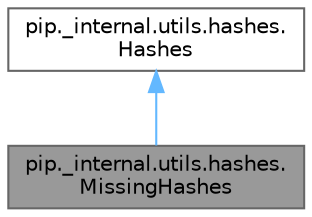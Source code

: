 digraph "pip._internal.utils.hashes.MissingHashes"
{
 // LATEX_PDF_SIZE
  bgcolor="transparent";
  edge [fontname=Helvetica,fontsize=10,labelfontname=Helvetica,labelfontsize=10];
  node [fontname=Helvetica,fontsize=10,shape=box,height=0.2,width=0.4];
  Node1 [id="Node000001",label="pip._internal.utils.hashes.\lMissingHashes",height=0.2,width=0.4,color="gray40", fillcolor="grey60", style="filled", fontcolor="black",tooltip=" "];
  Node2 -> Node1 [id="edge1_Node000001_Node000002",dir="back",color="steelblue1",style="solid",tooltip=" "];
  Node2 [id="Node000002",label="pip._internal.utils.hashes.\lHashes",height=0.2,width=0.4,color="gray40", fillcolor="white", style="filled",URL="$classpip_1_1__internal_1_1utils_1_1hashes_1_1_hashes.html",tooltip=" "];
}
